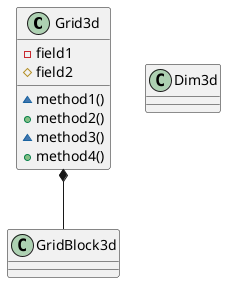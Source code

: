 @startuml

class Grid3d {
-field1
#field2
~method1()
+method2()
~method3()
+method4()
}

class GridBlock3d {

}

class Dim3d{

}

Grid3d *-- GridBlock3d

@enduml